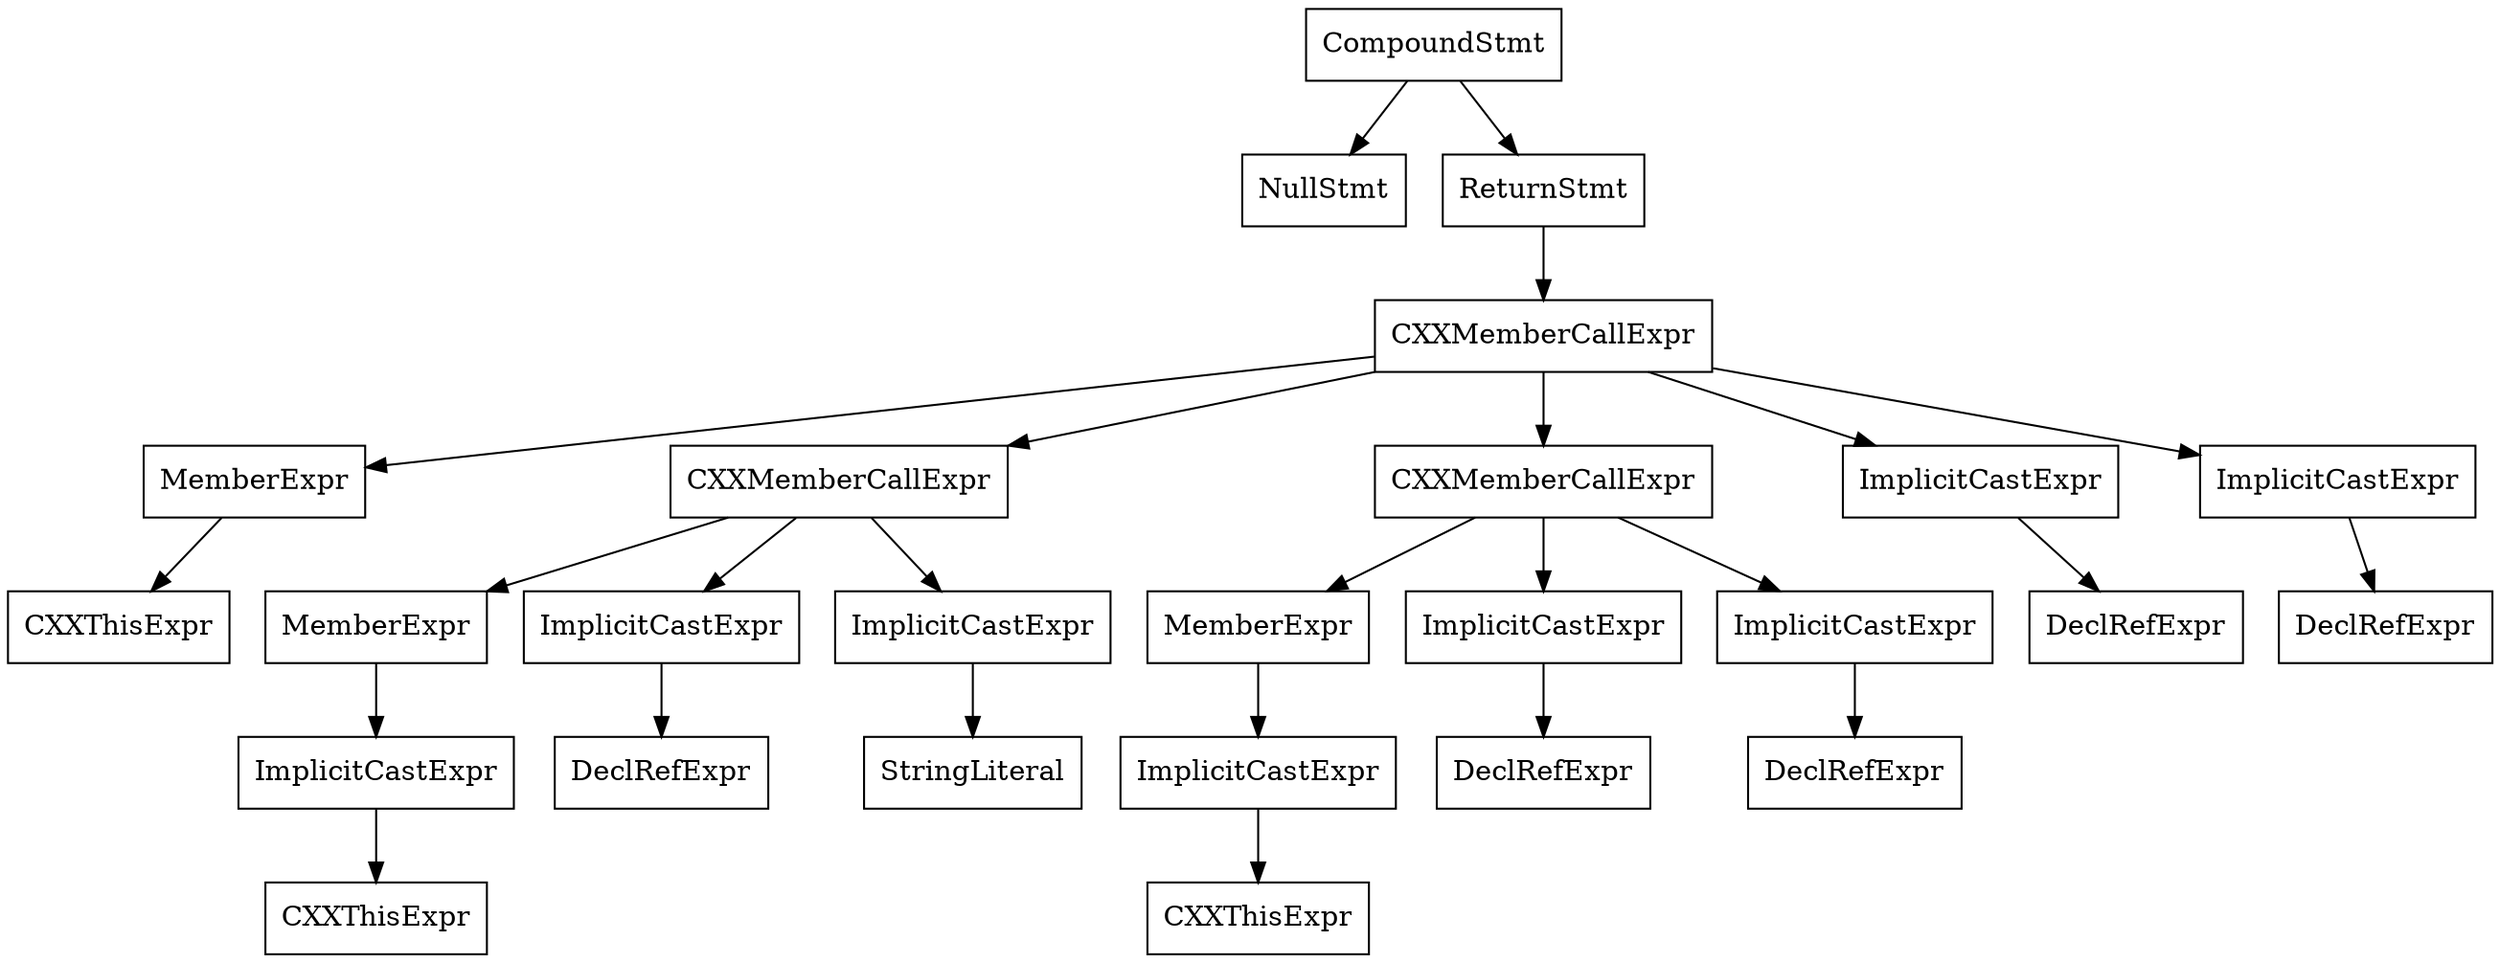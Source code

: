 digraph unnamed {

	Node0x555c0efea6e8 [shape=record,label="{CompoundStmt}"];
	Node0x555c0efea6e8 -> Node0x555c0eabe868;
	Node0x555c0efea6e8 -> Node0x555c0efea6d8;
	Node0x555c0eabe868 [shape=record,label="{NullStmt}"];
	Node0x555c0efea6d8 [shape=record,label="{ReturnStmt}"];
	Node0x555c0efea6d8 -> Node0x555c0efea668;
	Node0x555c0efea668 [shape=record,label="{CXXMemberCallExpr}"];
	Node0x555c0efea668 -> Node0x555c0efea428;
	Node0x555c0efea668 -> Node0x555c0efea4b8;
	Node0x555c0efea668 -> Node0x555c0efea5b0;
	Node0x555c0efea668 -> Node0x555c0efea6a8;
	Node0x555c0efea668 -> Node0x555c0efea6c0;
	Node0x555c0efea428 [shape=record,label="{MemberExpr}"];
	Node0x555c0efea428 -> Node0x555c0efea418;
	Node0x555c0efea418 [shape=record,label="{CXXThisExpr}"];
	Node0x555c0efea4b8 [shape=record,label="{CXXMemberCallExpr}"];
	Node0x555c0efea4b8 -> Node0x555c0efea468;
	Node0x555c0efea4b8 -> Node0x555c0efea500;
	Node0x555c0efea4b8 -> Node0x555c0efea518;
	Node0x555c0efea468 [shape=record,label="{MemberExpr}"];
	Node0x555c0efea468 -> Node0x555c0efea4e8;
	Node0x555c0efea4e8 [shape=record,label="{ImplicitCastExpr}"];
	Node0x555c0efea4e8 -> Node0x555c0efea458;
	Node0x555c0efea458 [shape=record,label="{CXXThisExpr}"];
	Node0x555c0efea500 [shape=record,label="{ImplicitCastExpr}"];
	Node0x555c0efea500 -> Node0x555c0efea498;
	Node0x555c0efea498 [shape=record,label="{DeclRefExpr}"];
	Node0x555c0efea518 [shape=record,label="{ImplicitCastExpr}"];
	Node0x555c0efea518 -> Node0x555c0eabe910;
	Node0x555c0eabe910 [shape=record,label="{StringLiteral}"];
	Node0x555c0efea5b0 [shape=record,label="{CXXMemberCallExpr}"];
	Node0x555c0efea5b0 -> Node0x555c0efea540;
	Node0x555c0efea5b0 -> Node0x555c0efea5f8;
	Node0x555c0efea5b0 -> Node0x555c0efea610;
	Node0x555c0efea540 [shape=record,label="{MemberExpr}"];
	Node0x555c0efea540 -> Node0x555c0efea5e0;
	Node0x555c0efea5e0 [shape=record,label="{ImplicitCastExpr}"];
	Node0x555c0efea5e0 -> Node0x555c0efea530;
	Node0x555c0efea530 [shape=record,label="{CXXThisExpr}"];
	Node0x555c0efea5f8 [shape=record,label="{ImplicitCastExpr}"];
	Node0x555c0efea5f8 -> Node0x555c0efea570;
	Node0x555c0efea570 [shape=record,label="{DeclRefExpr}"];
	Node0x555c0efea610 [shape=record,label="{ImplicitCastExpr}"];
	Node0x555c0efea610 -> Node0x555c0efea590;
	Node0x555c0efea590 [shape=record,label="{DeclRefExpr}"];
	Node0x555c0efea6a8 [shape=record,label="{ImplicitCastExpr}"];
	Node0x555c0efea6a8 -> Node0x555c0efea628;
	Node0x555c0efea628 [shape=record,label="{DeclRefExpr}"];
	Node0x555c0efea6c0 [shape=record,label="{ImplicitCastExpr}"];
	Node0x555c0efea6c0 -> Node0x555c0efea648;
	Node0x555c0efea648 [shape=record,label="{DeclRefExpr}"];
}
